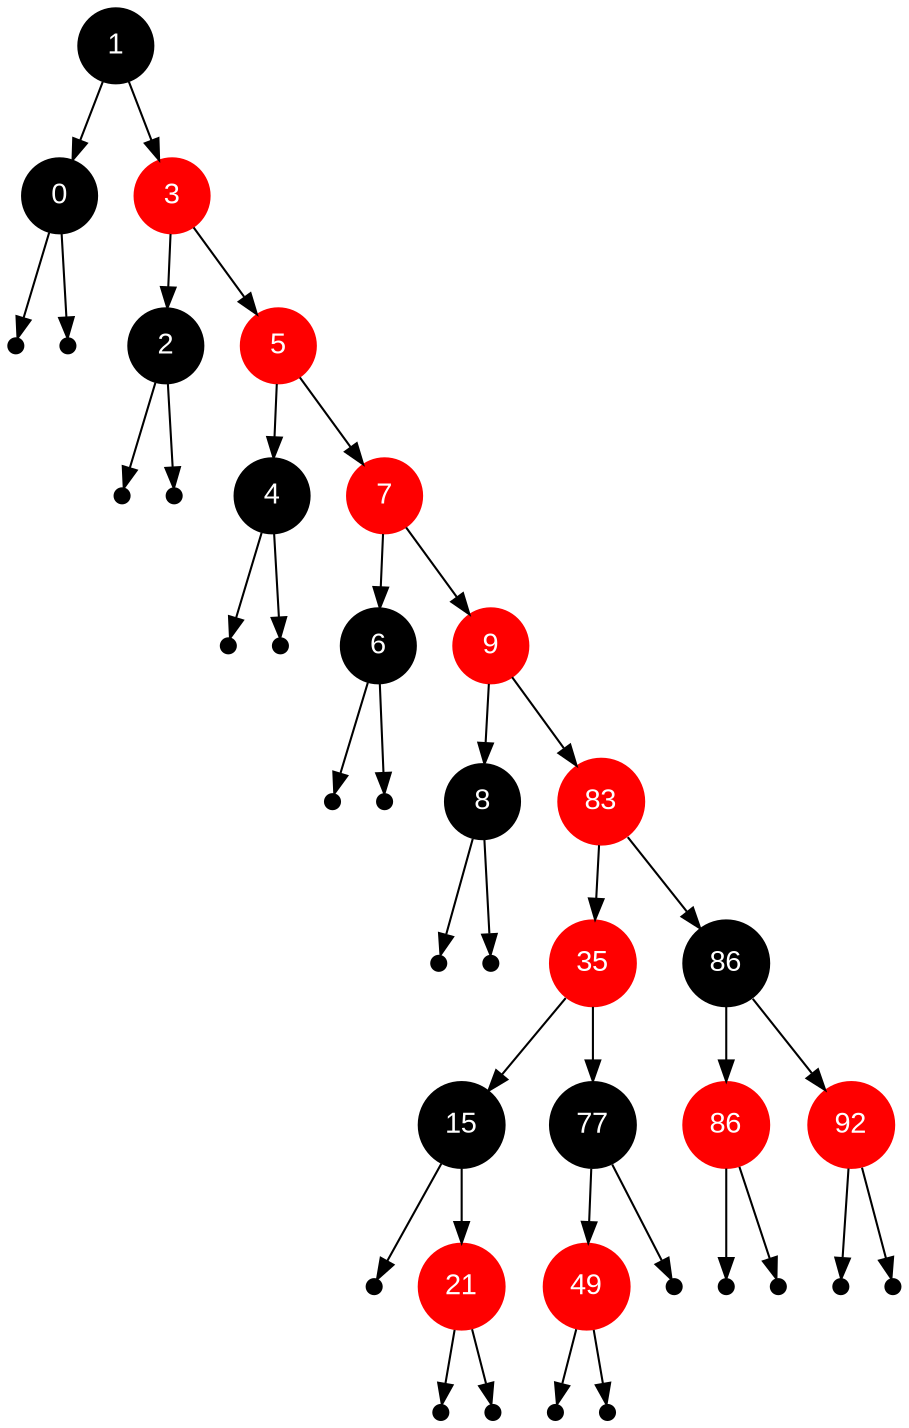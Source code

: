digraph RBTree {
  node [fontname="Arial"];
  "0xaaaaaaac14f0" [label="1", shape=circle, style=filled, color=black, fillcolor=black, fontcolor=white];
  "0xaaaaaaac14f0" -> "0xaaaaaaac12c0";
  "0xaaaaaaac12c0" [label="0", shape=circle, style=filled, color=black, fillcolor=black, fontcolor=white];
  null0xaaaaaaac12c0L [shape=point, width=0.1];
  "0xaaaaaaac12c0" -> null0xaaaaaaac12c0L;
  null0xaaaaaaac12c0R [shape=point, width=0.1];
  "0xaaaaaaac12c0" -> null0xaaaaaaac12c0R;
  "0xaaaaaaac14f0" -> "0xaaaaaaac1960";
  "0xaaaaaaac1960" [label="3", shape=circle, style=filled, color=red, fillcolor=red, fontcolor=white];
  "0xaaaaaaac1960" -> "0xaaaaaaac1520";
  "0xaaaaaaac1520" [label="2", shape=circle, style=filled, color=black, fillcolor=black, fontcolor=white];
  null0xaaaaaaac1520L [shape=point, width=0.1];
  "0xaaaaaaac1520" -> null0xaaaaaaac1520L;
  null0xaaaaaaac1520R [shape=point, width=0.1];
  "0xaaaaaaac1520" -> null0xaaaaaaac1520R;
  "0xaaaaaaac1960" -> "0xaaaaaaac19c0";
  "0xaaaaaaac19c0" [label="5", shape=circle, style=filled, color=red, fillcolor=red, fontcolor=white];
  "0xaaaaaaac19c0" -> "0xaaaaaaac1990";
  "0xaaaaaaac1990" [label="4", shape=circle, style=filled, color=black, fillcolor=black, fontcolor=white];
  null0xaaaaaaac1990L [shape=point, width=0.1];
  "0xaaaaaaac1990" -> null0xaaaaaaac1990L;
  null0xaaaaaaac1990R [shape=point, width=0.1];
  "0xaaaaaaac1990" -> null0xaaaaaaac1990R;
  "0xaaaaaaac19c0" -> "0xaaaaaaac1a20";
  "0xaaaaaaac1a20" [label="7", shape=circle, style=filled, color=red, fillcolor=red, fontcolor=white];
  "0xaaaaaaac1a20" -> "0xaaaaaaac19f0";
  "0xaaaaaaac19f0" [label="6", shape=circle, style=filled, color=black, fillcolor=black, fontcolor=white];
  null0xaaaaaaac19f0L [shape=point, width=0.1];
  "0xaaaaaaac19f0" -> null0xaaaaaaac19f0L;
  null0xaaaaaaac19f0R [shape=point, width=0.1];
  "0xaaaaaaac19f0" -> null0xaaaaaaac19f0R;
  "0xaaaaaaac1a20" -> "0xaaaaaaac1a80";
  "0xaaaaaaac1a80" [label="9", shape=circle, style=filled, color=red, fillcolor=red, fontcolor=white];
  "0xaaaaaaac1a80" -> "0xaaaaaaac1a50";
  "0xaaaaaaac1a50" [label="8", shape=circle, style=filled, color=black, fillcolor=black, fontcolor=white];
  null0xaaaaaaac1a50L [shape=point, width=0.1];
  "0xaaaaaaac1a50" -> null0xaaaaaaac1a50L;
  null0xaaaaaaac1a50R [shape=point, width=0.1];
  "0xaaaaaaac1a50" -> null0xaaaaaaac1a50R;
  "0xaaaaaaac1a80" -> "0xaaaaaaac1ab0";
  "0xaaaaaaac1ab0" [label="83", shape=circle, style=filled, color=red, fillcolor=red, fontcolor=white];
  "0xaaaaaaac1ab0" -> "0xaaaaaaac1ba0";
  "0xaaaaaaac1ba0" [label="35", shape=circle, style=filled, color=red, fillcolor=red, fontcolor=white];
  "0xaaaaaaac1ba0" -> "0xaaaaaaac1b40";
  "0xaaaaaaac1b40" [label="15", shape=circle, style=filled, color=black, fillcolor=black, fontcolor=white];
  null0xaaaaaaac1b40L [shape=point, width=0.1];
  "0xaaaaaaac1b40" -> null0xaaaaaaac1b40L;
  "0xaaaaaaac1b40" -> "0xaaaaaaac1c60";
  "0xaaaaaaac1c60" [label="21", shape=circle, style=filled, color=red, fillcolor=red, fontcolor=white];
  null0xaaaaaaac1c60L [shape=point, width=0.1];
  "0xaaaaaaac1c60" -> null0xaaaaaaac1c60L;
  null0xaaaaaaac1c60R [shape=point, width=0.1];
  "0xaaaaaaac1c60" -> null0xaaaaaaac1c60R;
  "0xaaaaaaac1ba0" -> "0xaaaaaaac1b10";
  "0xaaaaaaac1b10" [label="77", shape=circle, style=filled, color=black, fillcolor=black, fontcolor=white];
  "0xaaaaaaac1b10" -> "0xaaaaaaac1c30";
  "0xaaaaaaac1c30" [label="49", shape=circle, style=filled, color=red, fillcolor=red, fontcolor=white];
  null0xaaaaaaac1c30L [shape=point, width=0.1];
  "0xaaaaaaac1c30" -> null0xaaaaaaac1c30L;
  null0xaaaaaaac1c30R [shape=point, width=0.1];
  "0xaaaaaaac1c30" -> null0xaaaaaaac1c30R;
  null0xaaaaaaac1b10R [shape=point, width=0.1];
  "0xaaaaaaac1b10" -> null0xaaaaaaac1b10R;
  "0xaaaaaaac1ab0" -> "0xaaaaaaac1bd0";
  "0xaaaaaaac1bd0" [label="86", shape=circle, style=filled, color=black, fillcolor=black, fontcolor=white];
  "0xaaaaaaac1bd0" -> "0xaaaaaaac1ae0";
  "0xaaaaaaac1ae0" [label="86", shape=circle, style=filled, color=red, fillcolor=red, fontcolor=white];
  null0xaaaaaaac1ae0L [shape=point, width=0.1];
  "0xaaaaaaac1ae0" -> null0xaaaaaaac1ae0L;
  null0xaaaaaaac1ae0R [shape=point, width=0.1];
  "0xaaaaaaac1ae0" -> null0xaaaaaaac1ae0R;
  "0xaaaaaaac1bd0" -> "0xaaaaaaac1c00";
  "0xaaaaaaac1c00" [label="92", shape=circle, style=filled, color=red, fillcolor=red, fontcolor=white];
  null0xaaaaaaac1c00L [shape=point, width=0.1];
  "0xaaaaaaac1c00" -> null0xaaaaaaac1c00L;
  null0xaaaaaaac1c00R [shape=point, width=0.1];
  "0xaaaaaaac1c00" -> null0xaaaaaaac1c00R;
}
